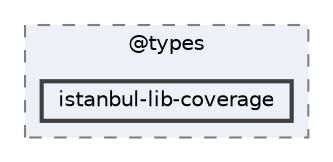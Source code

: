 digraph "pkiclassroomrescheduler/src/main/frontend/node_modules/@types/istanbul-lib-coverage"
{
 // LATEX_PDF_SIZE
  bgcolor="transparent";
  edge [fontname=Helvetica,fontsize=10,labelfontname=Helvetica,labelfontsize=10];
  node [fontname=Helvetica,fontsize=10,shape=box,height=0.2,width=0.4];
  compound=true
  subgraph clusterdir_4e994157bc6d0b5f80f6b9b3b1e8b410 {
    graph [ bgcolor="#edf0f7", pencolor="grey50", label="@types", fontname=Helvetica,fontsize=10 style="filled,dashed", URL="dir_4e994157bc6d0b5f80f6b9b3b1e8b410.html",tooltip=""]
  dir_d82b9039a4810d923362248a11ebbdac [label="istanbul-lib-coverage", fillcolor="#edf0f7", color="grey25", style="filled,bold", URL="dir_d82b9039a4810d923362248a11ebbdac.html",tooltip=""];
  }
}
